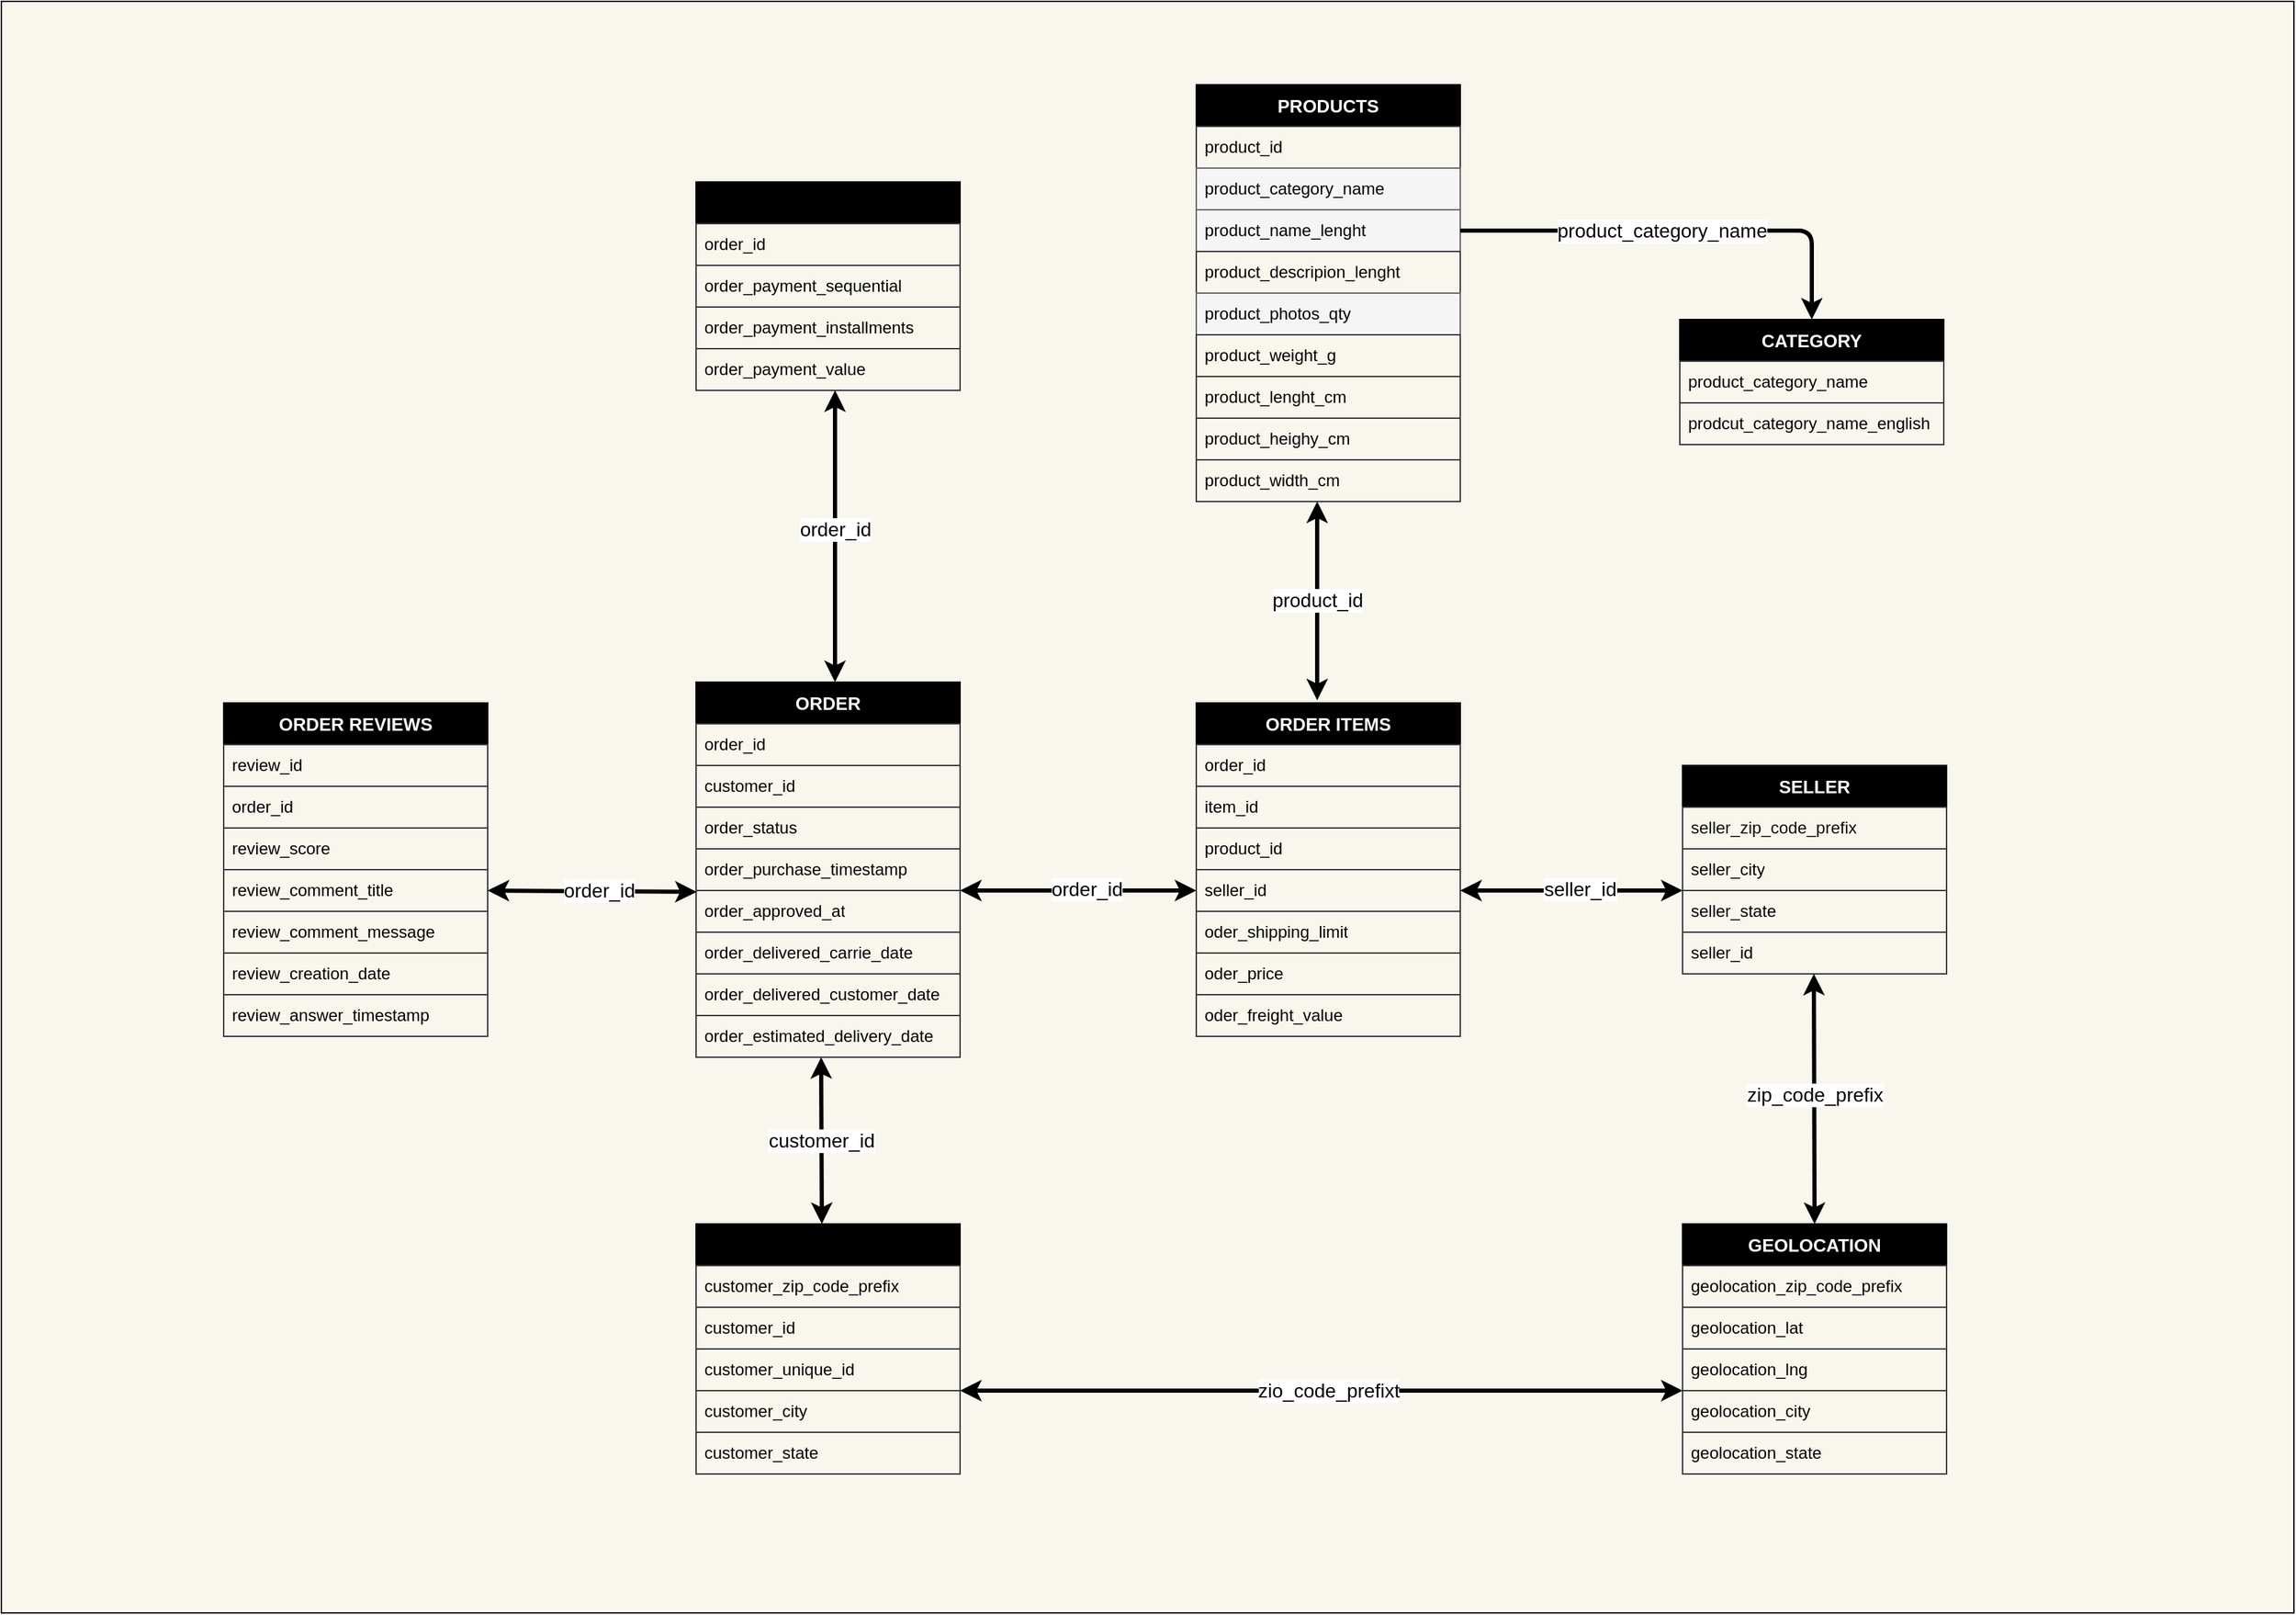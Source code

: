<mxfile>
    <diagram id="76OS-x7O7jy1rykkiR2n" name="Página-1">
        <mxGraphModel dx="832" dy="449" grid="1" gridSize="10" guides="0" tooltips="1" connect="1" arrows="1" fold="1" page="1" pageScale="1" pageWidth="827" pageHeight="1169" background="#ffffff" math="0" shadow="0">
            <root>
                <object label="" id="0">
                    <mxCell/>
                </object>
                <mxCell id="1" parent="0"/>
                <mxCell id="127" value="" style="rounded=0;whiteSpace=wrap;html=1;fillColor=#f9f7ed;strokeColor=#000000;" vertex="1" parent="1">
                    <mxGeometry width="1650" height="1160" as="geometry"/>
                </mxCell>
                <mxCell id="2" value="&lt;b&gt;&lt;font style=&quot;font-size: 13px;&quot;&gt;CUSTOMER&lt;/font&gt;&lt;/b&gt;" style="swimlane;fontStyle=0;childLayout=stackLayout;horizontal=1;startSize=30;horizontalStack=0;resizeParent=1;resizeParentMax=0;resizeLast=0;collapsible=1;marginBottom=0;whiteSpace=wrap;html=1;strokeColor=#000000;fillColor=#000000;" parent="1" vertex="1">
                    <mxGeometry x="500" y="880" width="190" height="180" as="geometry">
                        <mxRectangle x="50" y="40" width="110" height="30" as="alternateBounds"/>
                    </mxGeometry>
                </mxCell>
                <mxCell id="11" value="&lt;font color=&quot;#000000&quot;&gt;customer_zip_code_prefix&lt;/font&gt;" style="text;strokeColor=#36393d;fillColor=#f9f7ed;align=left;verticalAlign=middle;spacingLeft=4;spacingRight=4;overflow=hidden;points=[[0,0.5],[1,0.5]];portConstraint=eastwest;rotatable=0;whiteSpace=wrap;html=1;" parent="2" vertex="1">
                    <mxGeometry y="30" width="190" height="30" as="geometry"/>
                </mxCell>
                <mxCell id="3" value="&lt;font color=&quot;#000000&quot;&gt;customer_id&lt;/font&gt;" style="text;strokeColor=#36393d;fillColor=#f9f7ed;align=left;verticalAlign=middle;spacingLeft=4;spacingRight=4;overflow=hidden;points=[[0,0.5],[1,0.5]];portConstraint=eastwest;rotatable=0;whiteSpace=wrap;html=1;" parent="2" vertex="1">
                    <mxGeometry y="60" width="190" height="30" as="geometry"/>
                </mxCell>
                <mxCell id="4" value="&lt;font color=&quot;#000000&quot;&gt;customer_unique_id&lt;/font&gt;" style="text;strokeColor=#36393d;fillColor=#f9f7ed;align=left;verticalAlign=middle;spacingLeft=4;spacingRight=4;overflow=hidden;points=[[0,0.5],[1,0.5]];portConstraint=eastwest;rotatable=0;whiteSpace=wrap;html=1;" parent="2" vertex="1">
                    <mxGeometry y="90" width="190" height="30" as="geometry"/>
                </mxCell>
                <mxCell id="12" value="&lt;font color=&quot;#000000&quot;&gt;customer_city&lt;/font&gt;" style="text;strokeColor=#36393d;fillColor=#f9f7ed;align=left;verticalAlign=middle;spacingLeft=4;spacingRight=4;overflow=hidden;points=[[0,0.5],[1,0.5]];portConstraint=eastwest;rotatable=0;whiteSpace=wrap;html=1;" parent="2" vertex="1">
                    <mxGeometry y="120" width="190" height="30" as="geometry"/>
                </mxCell>
                <mxCell id="5" value="&lt;font color=&quot;#000000&quot;&gt;customer_state&lt;/font&gt;" style="text;strokeColor=#36393d;fillColor=#f9f7ed;align=left;verticalAlign=middle;spacingLeft=4;spacingRight=4;overflow=hidden;points=[[0,0.5],[1,0.5]];portConstraint=eastwest;rotatable=0;whiteSpace=wrap;html=1;" parent="2" vertex="1">
                    <mxGeometry y="150" width="190" height="30" as="geometry"/>
                </mxCell>
                <mxCell id="13" value="&lt;b&gt;&lt;font color=&quot;#ffffff&quot; style=&quot;font-size: 13px;&quot;&gt;GEOLOCATION&lt;/font&gt;&lt;/b&gt;" style="swimlane;fontStyle=0;childLayout=stackLayout;horizontal=1;startSize=30;horizontalStack=0;resizeParent=1;resizeParentMax=0;resizeLast=0;collapsible=1;marginBottom=0;whiteSpace=wrap;html=1;strokeColor=#000000;fillColor=#000000;" parent="1" vertex="1">
                    <mxGeometry x="1210" y="880" width="190" height="180" as="geometry">
                        <mxRectangle x="50" y="40" width="110" height="30" as="alternateBounds"/>
                    </mxGeometry>
                </mxCell>
                <mxCell id="14" value="&lt;font color=&quot;#000000&quot;&gt;geolocation_zip_code_prefix&lt;/font&gt;" style="text;strokeColor=#36393d;fillColor=#f9f7ed;align=left;verticalAlign=middle;spacingLeft=4;spacingRight=4;overflow=hidden;points=[[0,0.5],[1,0.5]];portConstraint=eastwest;rotatable=0;whiteSpace=wrap;html=1;" parent="13" vertex="1">
                    <mxGeometry y="30" width="190" height="30" as="geometry"/>
                </mxCell>
                <mxCell id="15" value="&lt;font color=&quot;#000000&quot;&gt;geolocation_lat&lt;/font&gt;" style="text;strokeColor=#36393d;fillColor=#f9f7ed;align=left;verticalAlign=middle;spacingLeft=4;spacingRight=4;overflow=hidden;points=[[0,0.5],[1,0.5]];portConstraint=eastwest;rotatable=0;whiteSpace=wrap;html=1;" parent="13" vertex="1">
                    <mxGeometry y="60" width="190" height="30" as="geometry"/>
                </mxCell>
                <mxCell id="16" value="&lt;font color=&quot;#000000&quot;&gt;geolocation_lng&lt;/font&gt;" style="text;strokeColor=#36393d;fillColor=#f9f7ed;align=left;verticalAlign=middle;spacingLeft=4;spacingRight=4;overflow=hidden;points=[[0,0.5],[1,0.5]];portConstraint=eastwest;rotatable=0;whiteSpace=wrap;html=1;" parent="13" vertex="1">
                    <mxGeometry y="90" width="190" height="30" as="geometry"/>
                </mxCell>
                <mxCell id="17" value="&lt;font color=&quot;#000000&quot;&gt;geolocation_city&lt;/font&gt;" style="text;strokeColor=#36393d;fillColor=#f9f7ed;align=left;verticalAlign=middle;spacingLeft=4;spacingRight=4;overflow=hidden;points=[[0,0.5],[1,0.5]];portConstraint=eastwest;rotatable=0;whiteSpace=wrap;html=1;" parent="13" vertex="1">
                    <mxGeometry y="120" width="190" height="30" as="geometry"/>
                </mxCell>
                <mxCell id="18" value="&lt;font color=&quot;#000000&quot;&gt;geolocation_state&lt;/font&gt;" style="text;strokeColor=#36393d;fillColor=#f9f7ed;align=left;verticalAlign=middle;spacingLeft=4;spacingRight=4;overflow=hidden;points=[[0,0.5],[1,0.5]];portConstraint=eastwest;rotatable=0;whiteSpace=wrap;html=1;" parent="13" vertex="1">
                    <mxGeometry y="150" width="190" height="30" as="geometry"/>
                </mxCell>
                <mxCell id="19" value="&lt;font size=&quot;1&quot; color=&quot;#ffffff&quot;&gt;&lt;b style=&quot;font-size: 13px;&quot;&gt;ORDER ITEMS&lt;/b&gt;&lt;/font&gt;" style="swimlane;fontStyle=0;childLayout=stackLayout;horizontal=1;startSize=30;horizontalStack=0;resizeParent=1;resizeParentMax=0;resizeLast=0;collapsible=1;marginBottom=0;whiteSpace=wrap;html=1;strokeColor=#000000;fillColor=#000000;" parent="1" vertex="1">
                    <mxGeometry x="860" y="505" width="190" height="240" as="geometry">
                        <mxRectangle x="50" y="40" width="110" height="30" as="alternateBounds"/>
                    </mxGeometry>
                </mxCell>
                <mxCell id="20" value="&lt;font color=&quot;#000000&quot;&gt;order_id&lt;/font&gt;" style="text;strokeColor=#36393d;fillColor=#f9f7ed;align=left;verticalAlign=middle;spacingLeft=4;spacingRight=4;overflow=hidden;points=[[0,0.5],[1,0.5]];portConstraint=eastwest;rotatable=0;whiteSpace=wrap;html=1;" parent="19" vertex="1">
                    <mxGeometry y="30" width="190" height="30" as="geometry"/>
                </mxCell>
                <mxCell id="21" value="&lt;font color=&quot;#000000&quot;&gt;item_id&lt;/font&gt;" style="text;strokeColor=#36393d;fillColor=#f9f7ed;align=left;verticalAlign=middle;spacingLeft=4;spacingRight=4;overflow=hidden;points=[[0,0.5],[1,0.5]];portConstraint=eastwest;rotatable=0;whiteSpace=wrap;html=1;" parent="19" vertex="1">
                    <mxGeometry y="60" width="190" height="30" as="geometry"/>
                </mxCell>
                <mxCell id="22" value="&lt;font color=&quot;#000000&quot;&gt;product_id&lt;/font&gt;" style="text;strokeColor=#36393d;fillColor=#f9f7ed;align=left;verticalAlign=middle;spacingLeft=4;spacingRight=4;overflow=hidden;points=[[0,0.5],[1,0.5]];portConstraint=eastwest;rotatable=0;whiteSpace=wrap;html=1;" parent="19" vertex="1">
                    <mxGeometry y="90" width="190" height="30" as="geometry"/>
                </mxCell>
                <mxCell id="23" value="&lt;font color=&quot;#000000&quot;&gt;seller_id&lt;/font&gt;" style="text;strokeColor=#36393d;fillColor=#f9f7ed;align=left;verticalAlign=middle;spacingLeft=4;spacingRight=4;overflow=hidden;points=[[0,0.5],[1,0.5]];portConstraint=eastwest;rotatable=0;whiteSpace=wrap;html=1;" parent="19" vertex="1">
                    <mxGeometry y="120" width="190" height="30" as="geometry"/>
                </mxCell>
                <mxCell id="25" value="&lt;font color=&quot;#000000&quot;&gt;oder_shipping_limit&lt;/font&gt;" style="text;strokeColor=#36393d;fillColor=#f9f7ed;align=left;verticalAlign=middle;spacingLeft=4;spacingRight=4;overflow=hidden;points=[[0,0.5],[1,0.5]];portConstraint=eastwest;rotatable=0;whiteSpace=wrap;html=1;" parent="19" vertex="1">
                    <mxGeometry y="150" width="190" height="30" as="geometry"/>
                </mxCell>
                <mxCell id="33" value="&lt;font color=&quot;#000000&quot;&gt;oder_price&lt;/font&gt;" style="text;strokeColor=#36393d;fillColor=#f9f7ed;align=left;verticalAlign=middle;spacingLeft=4;spacingRight=4;overflow=hidden;points=[[0,0.5],[1,0.5]];portConstraint=eastwest;rotatable=0;whiteSpace=wrap;html=1;" parent="19" vertex="1">
                    <mxGeometry y="180" width="190" height="30" as="geometry"/>
                </mxCell>
                <mxCell id="24" value="&lt;font color=&quot;#000000&quot;&gt;oder_freight_value&lt;/font&gt;" style="text;strokeColor=#36393d;fillColor=#f9f7ed;align=left;verticalAlign=middle;spacingLeft=4;spacingRight=4;overflow=hidden;points=[[0,0.5],[1,0.5]];portConstraint=eastwest;rotatable=0;whiteSpace=wrap;html=1;" parent="19" vertex="1">
                    <mxGeometry y="210" width="190" height="30" as="geometry"/>
                </mxCell>
                <mxCell id="34" value="ORDER PAYMENTS" style="swimlane;fontStyle=0;childLayout=stackLayout;horizontal=1;startSize=30;horizontalStack=0;resizeParent=1;resizeParentMax=0;resizeLast=0;collapsible=1;marginBottom=0;whiteSpace=wrap;html=1;strokeColor=#000000;fillColor=#000000;" parent="1" vertex="1">
                    <mxGeometry x="500" y="130" width="190" height="150" as="geometry">
                        <mxRectangle x="50" y="40" width="110" height="30" as="alternateBounds"/>
                    </mxGeometry>
                </mxCell>
                <mxCell id="35" value="&lt;font color=&quot;#000000&quot;&gt;order_id&lt;/font&gt;" style="text;strokeColor=#36393d;fillColor=#f9f7ed;align=left;verticalAlign=middle;spacingLeft=4;spacingRight=4;overflow=hidden;points=[[0,0.5],[1,0.5]];portConstraint=eastwest;rotatable=0;whiteSpace=wrap;html=1;" parent="34" vertex="1">
                    <mxGeometry y="30" width="190" height="30" as="geometry"/>
                </mxCell>
                <mxCell id="36" value="&lt;font color=&quot;#000000&quot;&gt;order_payment_sequential&lt;/font&gt;" style="text;strokeColor=#36393d;fillColor=#f9f7ed;align=left;verticalAlign=middle;spacingLeft=4;spacingRight=4;overflow=hidden;points=[[0,0.5],[1,0.5]];portConstraint=eastwest;rotatable=0;whiteSpace=wrap;html=1;" parent="34" vertex="1">
                    <mxGeometry y="60" width="190" height="30" as="geometry"/>
                </mxCell>
                <mxCell id="37" value="&lt;font color=&quot;#000000&quot;&gt;order_payment_installments&lt;/font&gt;" style="text;strokeColor=#36393d;fillColor=#f9f7ed;align=left;verticalAlign=middle;spacingLeft=4;spacingRight=4;overflow=hidden;points=[[0,0.5],[1,0.5]];portConstraint=eastwest;rotatable=0;whiteSpace=wrap;html=1;" parent="34" vertex="1">
                    <mxGeometry y="90" width="190" height="30" as="geometry"/>
                </mxCell>
                <mxCell id="38" value="&lt;font color=&quot;#000000&quot;&gt;order_payment_value&lt;/font&gt;" style="text;strokeColor=#36393d;fillColor=#f9f7ed;align=left;verticalAlign=middle;spacingLeft=4;spacingRight=4;overflow=hidden;points=[[0,0.5],[1,0.5]];portConstraint=eastwest;rotatable=0;whiteSpace=wrap;html=1;" parent="34" vertex="1">
                    <mxGeometry y="120" width="190" height="30" as="geometry"/>
                </mxCell>
                <mxCell id="47" value="&lt;b&gt;&lt;font color=&quot;#ffffff&quot; style=&quot;font-size: 13px;&quot;&gt;ORDER REVIEWS&lt;/font&gt;&lt;/b&gt;" style="swimlane;fontStyle=0;childLayout=stackLayout;horizontal=1;startSize=30;horizontalStack=0;resizeParent=1;resizeParentMax=0;resizeLast=0;collapsible=1;marginBottom=0;whiteSpace=wrap;html=1;strokeColor=#000000;fillColor=#000000;" parent="1" vertex="1">
                    <mxGeometry x="160" y="505" width="190" height="240" as="geometry">
                        <mxRectangle x="50" y="40" width="110" height="30" as="alternateBounds"/>
                    </mxGeometry>
                </mxCell>
                <mxCell id="48" value="&lt;font color=&quot;#000000&quot;&gt;review_id&lt;/font&gt;" style="text;strokeColor=#36393d;fillColor=#f9f7ed;align=left;verticalAlign=middle;spacingLeft=4;spacingRight=4;overflow=hidden;points=[[0,0.5],[1,0.5]];portConstraint=eastwest;rotatable=0;whiteSpace=wrap;html=1;" parent="47" vertex="1">
                    <mxGeometry y="30" width="190" height="30" as="geometry"/>
                </mxCell>
                <mxCell id="49" value="&lt;font color=&quot;#000000&quot;&gt;order_id&lt;/font&gt;" style="text;strokeColor=#36393d;fillColor=#f9f7ed;align=left;verticalAlign=middle;spacingLeft=4;spacingRight=4;overflow=hidden;points=[[0,0.5],[1,0.5]];portConstraint=eastwest;rotatable=0;whiteSpace=wrap;html=1;" parent="47" vertex="1">
                    <mxGeometry y="60" width="190" height="30" as="geometry"/>
                </mxCell>
                <mxCell id="50" value="&lt;font color=&quot;#000000&quot;&gt;review_score&lt;/font&gt;" style="text;strokeColor=#36393d;fillColor=#f9f7ed;align=left;verticalAlign=middle;spacingLeft=4;spacingRight=4;overflow=hidden;points=[[0,0.5],[1,0.5]];portConstraint=eastwest;rotatable=0;whiteSpace=wrap;html=1;" parent="47" vertex="1">
                    <mxGeometry y="90" width="190" height="30" as="geometry"/>
                </mxCell>
                <mxCell id="51" value="&lt;font color=&quot;#000000&quot;&gt;review_comment_title&lt;/font&gt;" style="text;strokeColor=#36393d;fillColor=#f9f7ed;align=left;verticalAlign=middle;spacingLeft=4;spacingRight=4;overflow=hidden;points=[[0,0.5],[1,0.5]];portConstraint=eastwest;rotatable=0;whiteSpace=wrap;html=1;" parent="47" vertex="1">
                    <mxGeometry y="120" width="190" height="30" as="geometry"/>
                </mxCell>
                <mxCell id="53" value="&lt;font color=&quot;#000000&quot;&gt;review_comment_message&lt;/font&gt;" style="text;strokeColor=#36393d;fillColor=#f9f7ed;align=left;verticalAlign=middle;spacingLeft=4;spacingRight=4;overflow=hidden;points=[[0,0.5],[1,0.5]];portConstraint=eastwest;rotatable=0;whiteSpace=wrap;html=1;" parent="47" vertex="1">
                    <mxGeometry y="150" width="190" height="30" as="geometry"/>
                </mxCell>
                <mxCell id="54" value="&lt;font color=&quot;#000000&quot;&gt;review_creation_date&lt;/font&gt;" style="text;strokeColor=#36393d;fillColor=#f9f7ed;align=left;verticalAlign=middle;spacingLeft=4;spacingRight=4;overflow=hidden;points=[[0,0.5],[1,0.5]];portConstraint=eastwest;rotatable=0;whiteSpace=wrap;html=1;" parent="47" vertex="1">
                    <mxGeometry y="180" width="190" height="30" as="geometry"/>
                </mxCell>
                <mxCell id="52" value="&lt;font color=&quot;#000000&quot;&gt;review_answer_timestamp&lt;/font&gt;" style="text;strokeColor=#36393d;fillColor=#f9f7ed;align=left;verticalAlign=middle;spacingLeft=4;spacingRight=4;overflow=hidden;points=[[0,0.5],[1,0.5]];portConstraint=eastwest;rotatable=0;whiteSpace=wrap;html=1;" parent="47" vertex="1">
                    <mxGeometry y="210" width="190" height="30" as="geometry"/>
                </mxCell>
                <mxCell id="55" value="&lt;b&gt;&lt;font color=&quot;#ffffff&quot; style=&quot;font-size: 13px;&quot;&gt;ORDER&lt;/font&gt;&lt;/b&gt;" style="swimlane;fontStyle=0;childLayout=stackLayout;horizontal=1;startSize=30;horizontalStack=0;resizeParent=1;resizeParentMax=0;resizeLast=0;collapsible=1;marginBottom=0;whiteSpace=wrap;html=1;strokeColor=#000000;fillColor=#000000;" parent="1" vertex="1">
                    <mxGeometry x="500" y="490" width="190" height="270" as="geometry">
                        <mxRectangle x="50" y="40" width="110" height="30" as="alternateBounds"/>
                    </mxGeometry>
                </mxCell>
                <mxCell id="56" value="&lt;font color=&quot;#000000&quot;&gt;order_id&lt;/font&gt;" style="text;strokeColor=#36393d;fillColor=#f9f7ed;align=left;verticalAlign=middle;spacingLeft=4;spacingRight=4;overflow=hidden;points=[[0,0.5],[1,0.5]];portConstraint=eastwest;rotatable=0;whiteSpace=wrap;html=1;" parent="55" vertex="1">
                    <mxGeometry y="30" width="190" height="30" as="geometry"/>
                </mxCell>
                <mxCell id="57" value="&lt;font color=&quot;#000000&quot;&gt;customer_id&lt;/font&gt;" style="text;strokeColor=#36393d;fillColor=#f9f7ed;align=left;verticalAlign=middle;spacingLeft=4;spacingRight=4;overflow=hidden;points=[[0,0.5],[1,0.5]];portConstraint=eastwest;rotatable=0;whiteSpace=wrap;html=1;" parent="55" vertex="1">
                    <mxGeometry y="60" width="190" height="30" as="geometry"/>
                </mxCell>
                <mxCell id="58" value="&lt;font color=&quot;#000000&quot;&gt;order_status&lt;/font&gt;" style="text;strokeColor=#36393d;fillColor=#f9f7ed;align=left;verticalAlign=middle;spacingLeft=4;spacingRight=4;overflow=hidden;points=[[0,0.5],[1,0.5]];portConstraint=eastwest;rotatable=0;whiteSpace=wrap;html=1;" parent="55" vertex="1">
                    <mxGeometry y="90" width="190" height="30" as="geometry"/>
                </mxCell>
                <mxCell id="59" value="&lt;font color=&quot;#000000&quot;&gt;order_purchase_timestamp&lt;/font&gt;" style="text;strokeColor=#36393d;fillColor=#f9f7ed;align=left;verticalAlign=middle;spacingLeft=4;spacingRight=4;overflow=hidden;points=[[0,0.5],[1,0.5]];portConstraint=eastwest;rotatable=0;whiteSpace=wrap;html=1;" parent="55" vertex="1">
                    <mxGeometry y="120" width="190" height="30" as="geometry"/>
                </mxCell>
                <mxCell id="60" value="&lt;font color=&quot;#000000&quot;&gt;order_approved_at&lt;/font&gt;" style="text;strokeColor=#36393d;fillColor=#f9f7ed;align=left;verticalAlign=middle;spacingLeft=4;spacingRight=4;overflow=hidden;points=[[0,0.5],[1,0.5]];portConstraint=eastwest;rotatable=0;whiteSpace=wrap;html=1;" parent="55" vertex="1">
                    <mxGeometry y="150" width="190" height="30" as="geometry"/>
                </mxCell>
                <mxCell id="61" value="&lt;font color=&quot;#000000&quot;&gt;order_delivered_carrie_date&lt;/font&gt;" style="text;strokeColor=#36393d;fillColor=#f9f7ed;align=left;verticalAlign=middle;spacingLeft=4;spacingRight=4;overflow=hidden;points=[[0,0.5],[1,0.5]];portConstraint=eastwest;rotatable=0;whiteSpace=wrap;html=1;" parent="55" vertex="1">
                    <mxGeometry y="180" width="190" height="30" as="geometry"/>
                </mxCell>
                <mxCell id="62" value="&lt;font color=&quot;#000000&quot;&gt;order_delivered_customer_date&lt;/font&gt;" style="text;strokeColor=#36393d;fillColor=#f9f7ed;align=left;verticalAlign=middle;spacingLeft=4;spacingRight=4;overflow=hidden;points=[[0,0.5],[1,0.5]];portConstraint=eastwest;rotatable=0;whiteSpace=wrap;html=1;" parent="55" vertex="1">
                    <mxGeometry y="210" width="190" height="30" as="geometry"/>
                </mxCell>
                <mxCell id="63" value="&lt;font color=&quot;#000000&quot;&gt;order_estimated_delivery_date&lt;/font&gt;" style="text;strokeColor=#36393d;fillColor=#f9f7ed;align=left;verticalAlign=middle;spacingLeft=4;spacingRight=4;overflow=hidden;points=[[0,0.5],[1,0.5]];portConstraint=eastwest;rotatable=0;whiteSpace=wrap;html=1;" parent="55" vertex="1">
                    <mxGeometry y="240" width="190" height="30" as="geometry"/>
                </mxCell>
                <mxCell id="64" value="&lt;font size=&quot;1&quot; color=&quot;#ffffff&quot;&gt;&lt;b style=&quot;font-size: 13px;&quot;&gt;PRODUCTS&lt;/b&gt;&lt;/font&gt;" style="swimlane;fontStyle=0;childLayout=stackLayout;horizontal=1;startSize=30;horizontalStack=0;resizeParent=1;resizeParentMax=0;resizeLast=0;collapsible=1;marginBottom=0;whiteSpace=wrap;html=1;fillColor=#000000;strokeColor=#000000;" parent="1" vertex="1">
                    <mxGeometry x="860" y="60" width="190" height="300" as="geometry">
                        <mxRectangle x="50" y="40" width="110" height="30" as="alternateBounds"/>
                    </mxGeometry>
                </mxCell>
                <mxCell id="65" value="&lt;font color=&quot;#000000&quot;&gt;product_id&lt;/font&gt;" style="text;strokeColor=#36393d;fillColor=#f9f7ed;align=left;verticalAlign=middle;spacingLeft=4;spacingRight=4;overflow=hidden;points=[[0,0.5],[1,0.5]];portConstraint=eastwest;rotatable=0;whiteSpace=wrap;html=1;" parent="64" vertex="1">
                    <mxGeometry y="30" width="190" height="30" as="geometry"/>
                </mxCell>
                <mxCell id="66" value="&lt;font color=&quot;#000000&quot;&gt;product_category_name&lt;/font&gt;" style="text;strokeColor=#666666;fillColor=#f5f5f5;align=left;verticalAlign=middle;spacingLeft=4;spacingRight=4;overflow=hidden;points=[[0,0.5],[1,0.5]];portConstraint=eastwest;rotatable=0;whiteSpace=wrap;html=1;fontColor=#333333;" parent="64" vertex="1">
                    <mxGeometry y="60" width="190" height="30" as="geometry"/>
                </mxCell>
                <mxCell id="67" value="&lt;font color=&quot;#000000&quot;&gt;product_name_lenght&lt;/font&gt;" style="text;strokeColor=#666666;fillColor=#f5f5f5;align=left;verticalAlign=middle;spacingLeft=4;spacingRight=4;overflow=hidden;points=[[0,0.5],[1,0.5]];portConstraint=eastwest;rotatable=0;whiteSpace=wrap;html=1;fontColor=#333333;" parent="64" vertex="1">
                    <mxGeometry y="90" width="190" height="30" as="geometry"/>
                </mxCell>
                <mxCell id="68" value="&lt;font color=&quot;#000000&quot;&gt;product_descripion_lenght&lt;/font&gt;" style="text;strokeColor=#36393d;fillColor=#f9f7ed;align=left;verticalAlign=middle;spacingLeft=4;spacingRight=4;overflow=hidden;points=[[0,0.5],[1,0.5]];portConstraint=eastwest;rotatable=0;whiteSpace=wrap;html=1;" parent="64" vertex="1">
                    <mxGeometry y="120" width="190" height="30" as="geometry"/>
                </mxCell>
                <mxCell id="69" value="&lt;font color=&quot;#000000&quot;&gt;product_photos_qty&lt;/font&gt;" style="text;strokeColor=#666666;fillColor=#f5f5f5;align=left;verticalAlign=middle;spacingLeft=4;spacingRight=4;overflow=hidden;points=[[0,0.5],[1,0.5]];portConstraint=eastwest;rotatable=0;whiteSpace=wrap;html=1;fontColor=#333333;" parent="64" vertex="1">
                    <mxGeometry y="150" width="190" height="30" as="geometry"/>
                </mxCell>
                <mxCell id="70" value="&lt;font color=&quot;#000000&quot;&gt;product_weight_g&lt;/font&gt;" style="text;strokeColor=#36393d;fillColor=#f9f7ed;align=left;verticalAlign=middle;spacingLeft=4;spacingRight=4;overflow=hidden;points=[[0,0.5],[1,0.5]];portConstraint=eastwest;rotatable=0;whiteSpace=wrap;html=1;" parent="64" vertex="1">
                    <mxGeometry y="180" width="190" height="30" as="geometry"/>
                </mxCell>
                <mxCell id="71" value="&lt;font color=&quot;#000000&quot;&gt;product_lenght_cm&lt;/font&gt;" style="text;strokeColor=#36393d;fillColor=#f9f7ed;align=left;verticalAlign=middle;spacingLeft=4;spacingRight=4;overflow=hidden;points=[[0,0.5],[1,0.5]];portConstraint=eastwest;rotatable=0;whiteSpace=wrap;html=1;" parent="64" vertex="1">
                    <mxGeometry y="210" width="190" height="30" as="geometry"/>
                </mxCell>
                <mxCell id="73" value="&lt;font color=&quot;#000000&quot;&gt;product_heighy_cm&lt;/font&gt;" style="text;strokeColor=#36393d;fillColor=#f9f7ed;align=left;verticalAlign=middle;spacingLeft=4;spacingRight=4;overflow=hidden;points=[[0,0.5],[1,0.5]];portConstraint=eastwest;rotatable=0;whiteSpace=wrap;html=1;" parent="64" vertex="1">
                    <mxGeometry y="240" width="190" height="30" as="geometry"/>
                </mxCell>
                <mxCell id="72" value="&lt;font color=&quot;#000000&quot;&gt;product_width_cm&lt;/font&gt;" style="text;strokeColor=#36393d;fillColor=#f9f7ed;align=left;verticalAlign=middle;spacingLeft=4;spacingRight=4;overflow=hidden;points=[[0,0.5],[1,0.5]];portConstraint=eastwest;rotatable=0;whiteSpace=wrap;html=1;" parent="64" vertex="1">
                    <mxGeometry y="270" width="190" height="30" as="geometry"/>
                </mxCell>
                <mxCell id="74" value="&lt;font color=&quot;#ffffff&quot; style=&quot;font-size: 13px;&quot;&gt;&lt;b&gt;SELLER&lt;/b&gt;&lt;/font&gt;" style="swimlane;fontStyle=0;childLayout=stackLayout;horizontal=1;startSize=30;horizontalStack=0;resizeParent=1;resizeParentMax=0;resizeLast=0;collapsible=1;marginBottom=0;whiteSpace=wrap;html=1;strokeColor=#000000;fillColor=#000000;" parent="1" vertex="1">
                    <mxGeometry x="1210" y="550" width="190" height="150" as="geometry">
                        <mxRectangle x="50" y="40" width="110" height="30" as="alternateBounds"/>
                    </mxGeometry>
                </mxCell>
                <mxCell id="76" value="&lt;font color=&quot;#0d0d0d&quot;&gt;seller_zip_code_prefix&lt;/font&gt;" style="text;strokeColor=#36393d;fillColor=#f9f7ed;align=left;verticalAlign=middle;spacingLeft=4;spacingRight=4;overflow=hidden;points=[[0,0.5],[1,0.5]];portConstraint=eastwest;rotatable=0;whiteSpace=wrap;html=1;" parent="74" vertex="1">
                    <mxGeometry y="30" width="190" height="30" as="geometry"/>
                </mxCell>
                <mxCell id="77" value="&lt;font color=&quot;#000000&quot;&gt;seller_city&lt;/font&gt;" style="text;strokeColor=#36393d;fillColor=#f9f7ed;align=left;verticalAlign=middle;spacingLeft=4;spacingRight=4;overflow=hidden;points=[[0,0.5],[1,0.5]];portConstraint=eastwest;rotatable=0;whiteSpace=wrap;html=1;" parent="74" vertex="1">
                    <mxGeometry y="60" width="190" height="30" as="geometry"/>
                </mxCell>
                <mxCell id="78" value="&lt;font color=&quot;#000000&quot;&gt;seller_state&lt;/font&gt;" style="text;strokeColor=#36393d;fillColor=#f9f7ed;align=left;verticalAlign=middle;spacingLeft=4;spacingRight=4;overflow=hidden;points=[[0,0.5],[1,0.5]];portConstraint=eastwest;rotatable=0;whiteSpace=wrap;html=1;" parent="74" vertex="1">
                    <mxGeometry y="90" width="190" height="30" as="geometry"/>
                </mxCell>
                <mxCell id="75" value="&lt;font color=&quot;#000000&quot;&gt;seller_id&lt;/font&gt;" style="text;strokeColor=#36393d;fillColor=#f9f7ed;align=left;verticalAlign=middle;spacingLeft=4;spacingRight=4;overflow=hidden;points=[[0,0.5],[1,0.5]];portConstraint=eastwest;rotatable=0;whiteSpace=wrap;html=1;" parent="74" vertex="1">
                    <mxGeometry y="120" width="190" height="30" as="geometry"/>
                </mxCell>
                <mxCell id="82" value="&lt;font size=&quot;1&quot; color=&quot;#ffffff&quot;&gt;&lt;b style=&quot;font-size: 13px;&quot;&gt;CATEGORY&lt;/b&gt;&lt;/font&gt;" style="swimlane;fontStyle=0;childLayout=stackLayout;horizontal=1;startSize=30;horizontalStack=0;resizeParent=1;resizeParentMax=0;resizeLast=0;collapsible=1;marginBottom=0;whiteSpace=wrap;html=1;strokeColor=#000000;fillColor=#000000;" parent="1" vertex="1">
                    <mxGeometry x="1208" y="229" width="190" height="90" as="geometry">
                        <mxRectangle x="50" y="40" width="110" height="30" as="alternateBounds"/>
                    </mxGeometry>
                </mxCell>
                <mxCell id="83" value="&lt;font color=&quot;#000000&quot;&gt;product_category_name&lt;/font&gt;" style="text;strokeColor=#36393d;fillColor=#f9f7ed;align=left;verticalAlign=middle;spacingLeft=4;spacingRight=4;overflow=hidden;points=[[0,0.5],[1,0.5]];portConstraint=eastwest;rotatable=0;whiteSpace=wrap;html=1;" parent="82" vertex="1">
                    <mxGeometry y="30" width="190" height="30" as="geometry"/>
                </mxCell>
                <mxCell id="84" value="&lt;font color=&quot;#000000&quot;&gt;prodcut_category_name_english&lt;/font&gt;" style="text;strokeColor=#36393d;fillColor=#f9f7ed;align=left;verticalAlign=middle;spacingLeft=4;spacingRight=4;overflow=hidden;points=[[0,0.5],[1,0.5]];portConstraint=eastwest;rotatable=0;whiteSpace=wrap;html=1;" parent="82" vertex="1">
                    <mxGeometry y="60" width="190" height="30" as="geometry"/>
                </mxCell>
                <mxCell id="91" style="edgeStyle=orthogonalEdgeStyle;html=1;exitX=1;exitY=0.5;exitDx=0;exitDy=0;strokeColor=#000000;entryX=0.5;entryY=0;entryDx=0;entryDy=0;strokeWidth=3;" parent="1" edge="1" target="82" source="67">
                    <mxGeometry relative="1" as="geometry">
                        <mxPoint x="1236" y="124" as="targetPoint"/>
                        <mxPoint x="1086" y="123" as="sourcePoint"/>
                    </mxGeometry>
                </mxCell>
                <mxCell id="101" value="product_category_name" style="edgeLabel;html=1;align=center;verticalAlign=bottom;resizable=0;points=[];strokeColor=#000000;fontSize=14;labelPosition=center;verticalLabelPosition=top;" parent="91" vertex="1" connectable="0">
                    <mxGeometry x="-0.133" y="-2" relative="1" as="geometry">
                        <mxPoint x="7" y="8" as="offset"/>
                    </mxGeometry>
                </mxCell>
                <mxCell id="105" value="" style="endArrow=classic;startArrow=classic;html=1;exitX=1;exitY=0.5;exitDx=0;exitDy=0;entryX=0.002;entryY=0.033;entryDx=0;entryDy=0;entryPerimeter=0;strokeColor=#000000;strokeWidth=3;" parent="1" source="51" target="60" edge="1">
                    <mxGeometry width="50" height="50" relative="1" as="geometry">
                        <mxPoint x="860" y="710" as="sourcePoint"/>
                        <mxPoint x="910" y="660" as="targetPoint"/>
                    </mxGeometry>
                </mxCell>
                <mxCell id="106" value="order_id" style="edgeLabel;html=1;align=center;verticalAlign=middle;resizable=0;points=[];strokeColor=#000000;fontSize=14;" parent="105" vertex="1" connectable="0">
                    <mxGeometry x="0.166" y="4" relative="1" as="geometry">
                        <mxPoint x="-8" y="3" as="offset"/>
                    </mxGeometry>
                </mxCell>
                <mxCell id="108" value="" style="endArrow=classic;startArrow=classic;html=1;exitX=1;exitY=0.5;exitDx=0;exitDy=0;entryX=0;entryY=0.5;entryDx=0;entryDy=0;strokeColor=#000000;strokeWidth=3;" parent="1" target="23" edge="1">
                    <mxGeometry width="50" height="50" relative="1" as="geometry">
                        <mxPoint x="690" y="640" as="sourcePoint"/>
                        <mxPoint x="840.38" y="640.99" as="targetPoint"/>
                    </mxGeometry>
                </mxCell>
                <mxCell id="109" value="order_id" style="edgeLabel;html=1;align=center;verticalAlign=middle;resizable=0;points=[];strokeColor=#000000;fontSize=14;" parent="108" vertex="1" connectable="0">
                    <mxGeometry x="0.166" y="4" relative="1" as="geometry">
                        <mxPoint x="-8" y="3" as="offset"/>
                    </mxGeometry>
                </mxCell>
                <mxCell id="111" value="" style="endArrow=classic;startArrow=classic;html=1;exitX=1;exitY=0.5;exitDx=0;exitDy=0;strokeColor=#000000;strokeWidth=3;" parent="1" edge="1">
                    <mxGeometry width="50" height="50" relative="1" as="geometry">
                        <mxPoint x="1050" y="640" as="sourcePoint"/>
                        <mxPoint x="1210" y="640" as="targetPoint"/>
                    </mxGeometry>
                </mxCell>
                <mxCell id="112" value="seller_id" style="edgeLabel;html=1;align=center;verticalAlign=middle;resizable=0;points=[];strokeColor=#000000;fontSize=14;" parent="111" vertex="1" connectable="0">
                    <mxGeometry x="0.166" y="4" relative="1" as="geometry">
                        <mxPoint x="-8" y="3" as="offset"/>
                    </mxGeometry>
                </mxCell>
                <mxCell id="113" value="" style="endArrow=classic;startArrow=classic;html=1;exitX=1;exitY=0.5;exitDx=0;exitDy=0;strokeColor=#000000;strokeWidth=3;" parent="1" edge="1">
                    <mxGeometry width="50" height="50" relative="1" as="geometry">
                        <mxPoint x="690" y="1000" as="sourcePoint"/>
                        <mxPoint x="1210" y="1000" as="targetPoint"/>
                    </mxGeometry>
                </mxCell>
                <mxCell id="116" value="zio_code_prefixt" style="edgeLabel;html=1;align=center;verticalAlign=middle;resizable=0;points=[];strokeColor=#000000;fontSize=14;" parent="113" vertex="1" connectable="0">
                    <mxGeometry x="0.158" y="-1" relative="1" as="geometry">
                        <mxPoint x="-36" y="-1" as="offset"/>
                    </mxGeometry>
                </mxCell>
                <mxCell id="117" value="" style="endArrow=classic;startArrow=classic;html=1;strokeColor=#000000;strokeWidth=3;" parent="1" edge="1">
                    <mxGeometry width="50" height="50" relative="1" as="geometry">
                        <mxPoint x="600" y="490" as="sourcePoint"/>
                        <mxPoint x="600" y="280" as="targetPoint"/>
                    </mxGeometry>
                </mxCell>
                <mxCell id="118" value="order_id" style="edgeLabel;html=1;align=center;verticalAlign=middle;resizable=0;points=[];strokeColor=#000000;fontSize=14;" parent="117" vertex="1" connectable="0">
                    <mxGeometry x="0.114" y="3" relative="1" as="geometry">
                        <mxPoint x="3" y="7" as="offset"/>
                    </mxGeometry>
                </mxCell>
                <mxCell id="119" value="" style="endArrow=classic;startArrow=classic;html=1;exitX=0.458;exitY=-0.008;exitDx=0;exitDy=0;exitPerimeter=0;entryX=0.458;entryY=1;entryDx=0;entryDy=0;entryPerimeter=0;strokeColor=#000000;strokeWidth=3;" parent="1" source="19" target="72" edge="1">
                    <mxGeometry width="50" height="50" relative="1" as="geometry">
                        <mxPoint x="950" y="500" as="sourcePoint"/>
                        <mxPoint x="950" y="290" as="targetPoint"/>
                    </mxGeometry>
                </mxCell>
                <mxCell id="120" value="product_id" style="edgeLabel;html=1;align=center;verticalAlign=middle;resizable=0;points=[];strokeColor=#000000;fontSize=14;" parent="119" vertex="1" connectable="0">
                    <mxGeometry x="0.114" y="3" relative="1" as="geometry">
                        <mxPoint x="3" y="7" as="offset"/>
                    </mxGeometry>
                </mxCell>
                <mxCell id="122" value="" style="endArrow=classic;startArrow=classic;html=1;exitX=0.5;exitY=0;exitDx=0;exitDy=0;entryX=0.458;entryY=1;entryDx=0;entryDy=0;entryPerimeter=0;strokeColor=#000000;strokeWidth=3;" parent="1" source="13" edge="1">
                    <mxGeometry width="50" height="50" relative="1" as="geometry">
                        <mxPoint x="1304.5" y="843.08" as="sourcePoint"/>
                        <mxPoint x="1304.5" y="700" as="targetPoint"/>
                    </mxGeometry>
                </mxCell>
                <mxCell id="123" value="zip_code_prefix" style="edgeLabel;html=1;align=center;verticalAlign=middle;resizable=0;points=[];strokeColor=#000000;fontSize=14;" parent="122" vertex="1" connectable="0">
                    <mxGeometry x="0.114" y="3" relative="1" as="geometry">
                        <mxPoint x="3" y="7" as="offset"/>
                    </mxGeometry>
                </mxCell>
                <mxCell id="124" value="" style="endArrow=classic;startArrow=classic;html=1;exitX=0.5;exitY=0;exitDx=0;exitDy=0;strokeColor=#000000;strokeWidth=3;" parent="1" edge="1">
                    <mxGeometry width="50" height="50" relative="1" as="geometry">
                        <mxPoint x="590.5" y="880" as="sourcePoint"/>
                        <mxPoint x="590" y="760" as="targetPoint"/>
                    </mxGeometry>
                </mxCell>
                <mxCell id="125" value="customer_id" style="edgeLabel;html=1;align=center;verticalAlign=middle;resizable=0;points=[];strokeColor=#000000;fontSize=14;" parent="124" vertex="1" connectable="0">
                    <mxGeometry x="0.114" y="3" relative="1" as="geometry">
                        <mxPoint x="3" y="7" as="offset"/>
                    </mxGeometry>
                </mxCell>
            </root>
        </mxGraphModel>
    </diagram>
</mxfile>